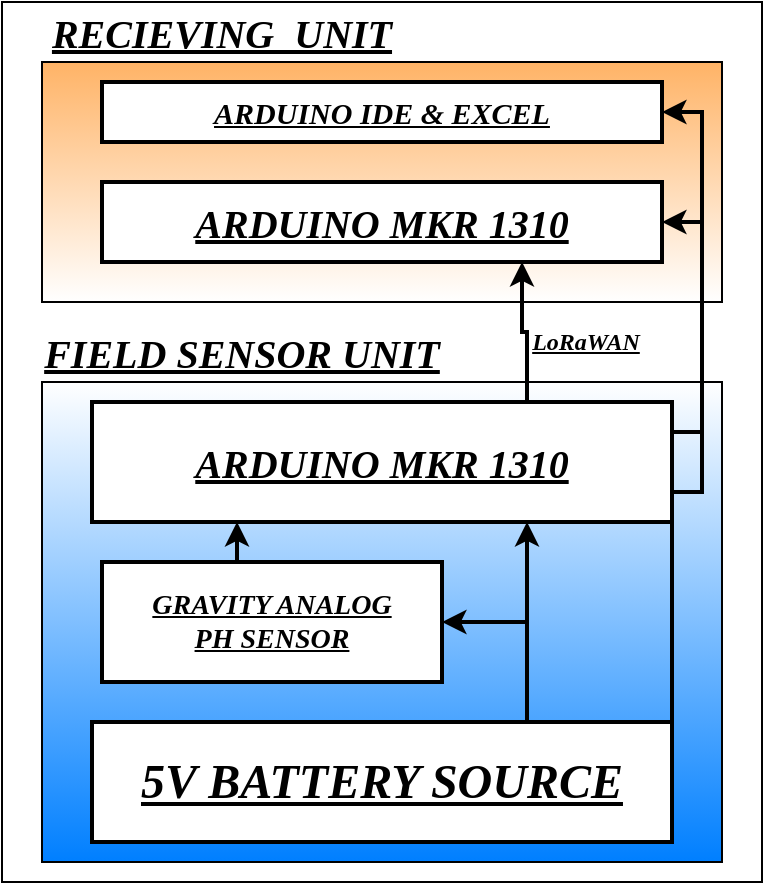 <mxfile version="24.2.3" type="device">
  <diagram name="Page-1" id="qNUR6DpDOCy6S4uhiRNb">
    <mxGraphModel dx="875" dy="443" grid="1" gridSize="10" guides="1" tooltips="1" connect="1" arrows="1" fold="1" page="1" pageScale="1" pageWidth="850" pageHeight="1100" math="0" shadow="0">
      <root>
        <mxCell id="0" />
        <mxCell id="1" parent="0" />
        <mxCell id="jyMq_5GXga4smwKC42Ej-1" value="" style="rounded=0;whiteSpace=wrap;html=1;" vertex="1" parent="1">
          <mxGeometry x="190" y="50" width="380" height="440" as="geometry" />
        </mxCell>
        <mxCell id="jyMq_5GXga4smwKC42Ej-2" value="" style="rounded=0;whiteSpace=wrap;html=1;gradientColor=#FFFFFF;gradientDirection=north;fillColor=#007FFF;" vertex="1" parent="1">
          <mxGeometry x="210" y="240" width="340" height="240" as="geometry" />
        </mxCell>
        <mxCell id="jyMq_5GXga4smwKC42Ej-8" value="" style="rounded=0;whiteSpace=wrap;html=1;gradientColor=#FFFFFF;fillColor=#FFB366;" vertex="1" parent="1">
          <mxGeometry x="210" y="80" width="340" height="120" as="geometry" />
        </mxCell>
        <mxCell id="jyMq_5GXga4smwKC42Ej-16" style="edgeStyle=orthogonalEdgeStyle;rounded=0;orthogonalLoop=1;jettySize=auto;html=1;exitX=0.75;exitY=0;exitDx=0;exitDy=0;entryX=1;entryY=0.5;entryDx=0;entryDy=0;strokeWidth=2;" edge="1" parent="1" source="jyMq_5GXga4smwKC42Ej-4" target="jyMq_5GXga4smwKC42Ej-6">
          <mxGeometry relative="1" as="geometry" />
        </mxCell>
        <mxCell id="jyMq_5GXga4smwKC42Ej-24" style="edgeStyle=orthogonalEdgeStyle;rounded=0;orthogonalLoop=1;jettySize=auto;html=1;exitX=0.75;exitY=0;exitDx=0;exitDy=0;entryX=0.75;entryY=1;entryDx=0;entryDy=0;strokeWidth=2;" edge="1" parent="1" source="jyMq_5GXga4smwKC42Ej-4" target="jyMq_5GXga4smwKC42Ej-23">
          <mxGeometry relative="1" as="geometry" />
        </mxCell>
        <mxCell id="jyMq_5GXga4smwKC42Ej-29" style="edgeStyle=orthogonalEdgeStyle;rounded=0;orthogonalLoop=1;jettySize=auto;html=1;exitX=1;exitY=0;exitDx=0;exitDy=0;entryX=1;entryY=0.5;entryDx=0;entryDy=0;strokeWidth=2;" edge="1" parent="1" source="jyMq_5GXga4smwKC42Ej-4" target="jyMq_5GXga4smwKC42Ej-11">
          <mxGeometry relative="1" as="geometry" />
        </mxCell>
        <mxCell id="jyMq_5GXga4smwKC42Ej-30" style="edgeStyle=orthogonalEdgeStyle;rounded=0;orthogonalLoop=1;jettySize=auto;html=1;exitX=1;exitY=0;exitDx=0;exitDy=0;entryX=1;entryY=0.5;entryDx=0;entryDy=0;strokeWidth=2;" edge="1" parent="1" source="jyMq_5GXga4smwKC42Ej-4" target="jyMq_5GXga4smwKC42Ej-10">
          <mxGeometry relative="1" as="geometry" />
        </mxCell>
        <mxCell id="jyMq_5GXga4smwKC42Ej-4" value="" style="rounded=0;whiteSpace=wrap;html=1;strokeWidth=2;" vertex="1" parent="1">
          <mxGeometry x="235" y="410" width="290" height="60" as="geometry" />
        </mxCell>
        <mxCell id="jyMq_5GXga4smwKC42Ej-5" value="5V BATTERY SOURCE" style="text;html=1;align=center;verticalAlign=middle;whiteSpace=wrap;rounded=0;fontFamily=Times New Roman;fontStyle=7;fontSize=24;" vertex="1" parent="1">
          <mxGeometry x="250" y="425" width="260" height="30" as="geometry" />
        </mxCell>
        <mxCell id="jyMq_5GXga4smwKC42Ej-25" style="edgeStyle=orthogonalEdgeStyle;rounded=0;orthogonalLoop=1;jettySize=auto;html=1;exitX=0.25;exitY=0;exitDx=0;exitDy=0;entryX=0.25;entryY=1;entryDx=0;entryDy=0;strokeWidth=2;" edge="1" parent="1" source="jyMq_5GXga4smwKC42Ej-6" target="jyMq_5GXga4smwKC42Ej-23">
          <mxGeometry relative="1" as="geometry" />
        </mxCell>
        <mxCell id="jyMq_5GXga4smwKC42Ej-6" value="" style="rounded=0;whiteSpace=wrap;html=1;strokeWidth=2;" vertex="1" parent="1">
          <mxGeometry x="240" y="330" width="170" height="60" as="geometry" />
        </mxCell>
        <mxCell id="jyMq_5GXga4smwKC42Ej-10" value="" style="rounded=0;whiteSpace=wrap;html=1;strokeWidth=2;" vertex="1" parent="1">
          <mxGeometry x="240" y="140" width="280" height="40" as="geometry" />
        </mxCell>
        <mxCell id="jyMq_5GXga4smwKC42Ej-9" value="&lt;br&gt;&lt;font style=&quot;font-size: 20px;&quot;&gt;&lt;span style=&quot;font-size: 20px;&quot;&gt;&lt;span style=&quot;font-size: 20px;&quot;&gt;ARDUINO MKR 1310&lt;/span&gt;&lt;/span&gt;&lt;/font&gt;&lt;div&gt;&lt;br&gt;&lt;/div&gt;" style="text;html=1;align=center;verticalAlign=middle;whiteSpace=wrap;rounded=0;fontSize=20;fontStyle=7;fontFamily=Times New Roman;" vertex="1" parent="1">
          <mxGeometry x="285" y="145" width="190" height="30" as="geometry" />
        </mxCell>
        <mxCell id="jyMq_5GXga4smwKC42Ej-11" value="" style="rounded=0;whiteSpace=wrap;html=1;strokeWidth=2;" vertex="1" parent="1">
          <mxGeometry x="240" y="90" width="280" height="30" as="geometry" />
        </mxCell>
        <mxCell id="jyMq_5GXga4smwKC42Ej-12" value="&lt;font style=&quot;font-size: 14px;&quot;&gt;GRAVITY ANALOG PH SENSOR&lt;font style=&quot;font-size: 14px;&quot;&gt;&lt;br&gt;&lt;/font&gt;&lt;/font&gt;" style="text;html=1;align=center;verticalAlign=middle;whiteSpace=wrap;rounded=0;fontFamily=Times New Roman;fontSize=12;fontStyle=7" vertex="1" parent="1">
          <mxGeometry x="260" y="345" width="130" height="30" as="geometry" />
        </mxCell>
        <mxCell id="jyMq_5GXga4smwKC42Ej-34" style="edgeStyle=orthogonalEdgeStyle;rounded=0;orthogonalLoop=1;jettySize=auto;html=1;exitX=0.75;exitY=0;exitDx=0;exitDy=0;entryX=0.75;entryY=1;entryDx=0;entryDy=0;strokeWidth=2;" edge="1" parent="1" source="jyMq_5GXga4smwKC42Ej-23" target="jyMq_5GXga4smwKC42Ej-10">
          <mxGeometry relative="1" as="geometry" />
        </mxCell>
        <mxCell id="jyMq_5GXga4smwKC42Ej-23" value="" style="rounded=0;whiteSpace=wrap;html=1;strokeWidth=2;" vertex="1" parent="1">
          <mxGeometry x="235" y="250" width="290" height="60" as="geometry" />
        </mxCell>
        <mxCell id="jyMq_5GXga4smwKC42Ej-15" value="&lt;font&gt;&lt;span&gt;&lt;span&gt;ARDUINO MKR 1310&lt;br&gt;&lt;/span&gt;&lt;/span&gt;&lt;/font&gt;" style="text;html=1;align=center;verticalAlign=middle;whiteSpace=wrap;rounded=0;fontSize=20;fontFamily=Times New Roman;fontStyle=7" vertex="1" parent="1">
          <mxGeometry x="250" y="260" width="260" height="40" as="geometry" />
        </mxCell>
        <mxCell id="jyMq_5GXga4smwKC42Ej-26" value="ARDUINO IDE &amp;amp; EXCEL" style="text;html=1;align=center;verticalAlign=middle;whiteSpace=wrap;rounded=0;fontStyle=7;fontFamily=Times New Roman;fontSize=15;" vertex="1" parent="1">
          <mxGeometry x="275" y="90" width="210" height="30" as="geometry" />
        </mxCell>
        <mxCell id="jyMq_5GXga4smwKC42Ej-32" value="RECIEVING&amp;nbsp; UNIT" style="text;html=1;align=center;verticalAlign=middle;whiteSpace=wrap;rounded=0;fontFamily=Times New Roman;fontSize=20;fontStyle=7" vertex="1" parent="1">
          <mxGeometry x="210" y="50" width="180" height="30" as="geometry" />
        </mxCell>
        <mxCell id="jyMq_5GXga4smwKC42Ej-31" value="FIELD SENSOR UNIT" style="text;html=1;align=center;verticalAlign=middle;whiteSpace=wrap;rounded=0;fontFamily=Times New Roman;fontSize=20;fontStyle=7" vertex="1" parent="1">
          <mxGeometry x="210" y="210" width="200" height="30" as="geometry" />
        </mxCell>
        <mxCell id="jyMq_5GXga4smwKC42Ej-35" value="&lt;span lang=&quot;en&quot; class=&quot;ILfuVd&quot;&gt;&lt;span class=&quot;hgKElc&quot;&gt;&lt;span&gt;LoRaWAN&lt;/span&gt;&lt;/span&gt;&lt;/span&gt;" style="text;html=1;align=center;verticalAlign=middle;whiteSpace=wrap;rounded=0;fontFamily=Times New Roman;fontStyle=7" vertex="1" parent="1">
          <mxGeometry x="452" y="210" width="60" height="20" as="geometry" />
        </mxCell>
      </root>
    </mxGraphModel>
  </diagram>
</mxfile>
